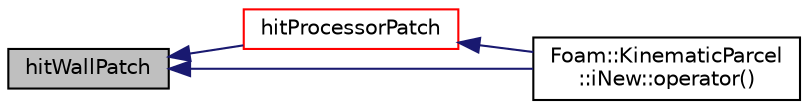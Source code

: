 digraph "hitWallPatch"
{
  bgcolor="transparent";
  edge [fontname="Helvetica",fontsize="10",labelfontname="Helvetica",labelfontsize="10"];
  node [fontname="Helvetica",fontsize="10",shape=record];
  rankdir="LR";
  Node466 [label="hitWallPatch",height=0.2,width=0.4,color="black", fillcolor="grey75", style="filled", fontcolor="black"];
  Node466 -> Node467 [dir="back",color="midnightblue",fontsize="10",style="solid",fontname="Helvetica"];
  Node467 [label="hitProcessorPatch",height=0.2,width=0.4,color="red",URL="$a25005.html#a33af816e273d479bfd906734e58ce6a0",tooltip="Overridable function to handle the particle hitting a. "];
  Node467 -> Node470 [dir="back",color="midnightblue",fontsize="10",style="solid",fontname="Helvetica"];
  Node470 [label="Foam::KinematicParcel\l::iNew::operator()",height=0.2,width=0.4,color="black",URL="$a25017.html#a60a07f9a45781da59d116ea2babe6b53"];
  Node466 -> Node470 [dir="back",color="midnightblue",fontsize="10",style="solid",fontname="Helvetica"];
}
